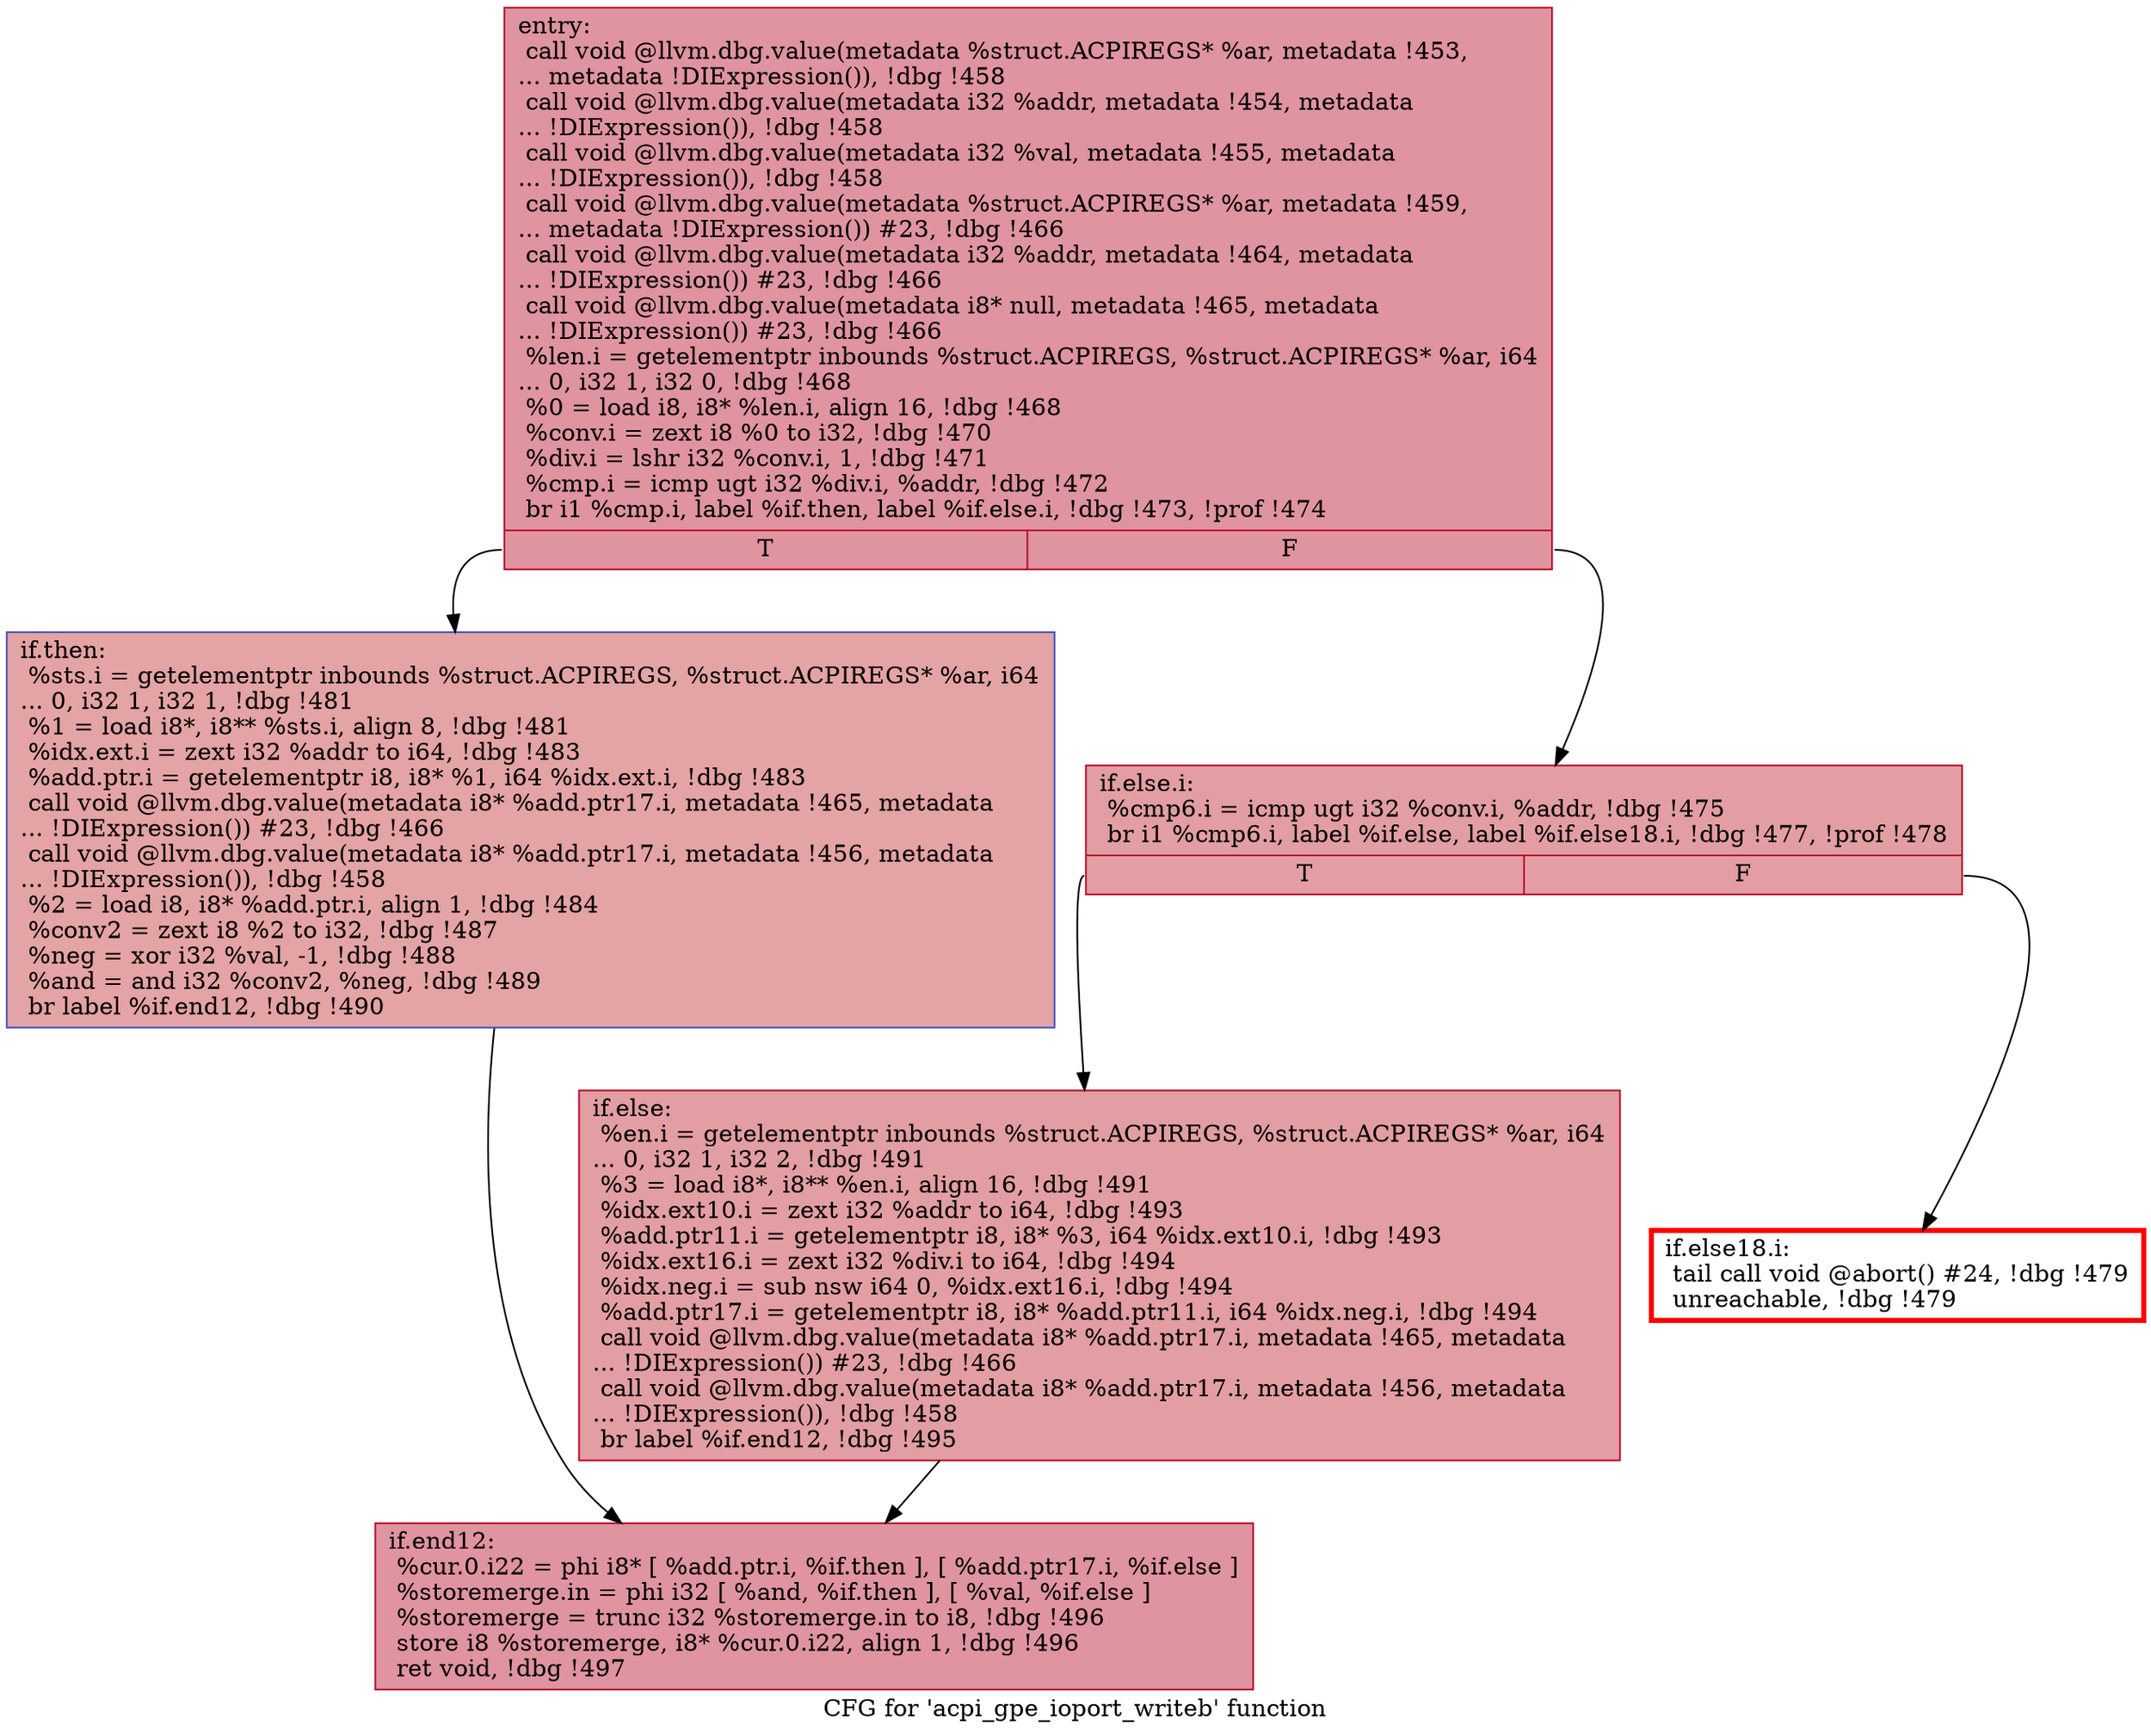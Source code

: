 digraph "CFG for 'acpi_gpe_ioport_writeb' function" {
	label="CFG for 'acpi_gpe_ioport_writeb' function";

	Node0x561dc786d280 [shape=record,color="#b70d28ff", style=filled, fillcolor="#b70d2870",label="{entry:\l  call void @llvm.dbg.value(metadata %struct.ACPIREGS* %ar, metadata !453,\l... metadata !DIExpression()), !dbg !458\l  call void @llvm.dbg.value(metadata i32 %addr, metadata !454, metadata\l... !DIExpression()), !dbg !458\l  call void @llvm.dbg.value(metadata i32 %val, metadata !455, metadata\l... !DIExpression()), !dbg !458\l  call void @llvm.dbg.value(metadata %struct.ACPIREGS* %ar, metadata !459,\l... metadata !DIExpression()) #23, !dbg !466\l  call void @llvm.dbg.value(metadata i32 %addr, metadata !464, metadata\l... !DIExpression()) #23, !dbg !466\l  call void @llvm.dbg.value(metadata i8* null, metadata !465, metadata\l... !DIExpression()) #23, !dbg !466\l  %len.i = getelementptr inbounds %struct.ACPIREGS, %struct.ACPIREGS* %ar, i64\l... 0, i32 1, i32 0, !dbg !468\l  %0 = load i8, i8* %len.i, align 16, !dbg !468\l  %conv.i = zext i8 %0 to i32, !dbg !470\l  %div.i = lshr i32 %conv.i, 1, !dbg !471\l  %cmp.i = icmp ugt i32 %div.i, %addr, !dbg !472\l  br i1 %cmp.i, label %if.then, label %if.else.i, !dbg !473, !prof !474\l|{<s0>T|<s1>F}}"];
	Node0x561dc786d280:s0 -> Node0x561dc786bf60;
	Node0x561dc786d280:s1 -> Node0x561dc77d4ef0;
	Node0x561dc77d4ef0 [shape=record,color="#b70d28ff", style=filled, fillcolor="#be242e70",label="{if.else.i:                                        \l  %cmp6.i = icmp ugt i32 %conv.i, %addr, !dbg !475\l  br i1 %cmp6.i, label %if.else, label %if.else18.i, !dbg !477, !prof !478\l|{<s0>T|<s1>F}}"];
	Node0x561dc77d4ef0:s0 -> Node0x561dc786fb90;
	Node0x561dc77d4ef0:s1 -> Node0x561dc78868b0;
	Node0x561dc78868b0 [shape=record,penwidth=3.0, color="red",label="{if.else18.i:                                      \l  tail call void @abort() #24, !dbg !479\l  unreachable, !dbg !479\l}"];
	Node0x561dc786bf60 [shape=record,color="#3d50c3ff", style=filled, fillcolor="#c32e3170",label="{if.then:                                          \l  %sts.i = getelementptr inbounds %struct.ACPIREGS, %struct.ACPIREGS* %ar, i64\l... 0, i32 1, i32 1, !dbg !481\l  %1 = load i8*, i8** %sts.i, align 8, !dbg !481\l  %idx.ext.i = zext i32 %addr to i64, !dbg !483\l  %add.ptr.i = getelementptr i8, i8* %1, i64 %idx.ext.i, !dbg !483\l  call void @llvm.dbg.value(metadata i8* %add.ptr17.i, metadata !465, metadata\l... !DIExpression()) #23, !dbg !466\l  call void @llvm.dbg.value(metadata i8* %add.ptr17.i, metadata !456, metadata\l... !DIExpression()), !dbg !458\l  %2 = load i8, i8* %add.ptr.i, align 1, !dbg !484\l  %conv2 = zext i8 %2 to i32, !dbg !487\l  %neg = xor i32 %val, -1, !dbg !488\l  %and = and i32 %conv2, %neg, !dbg !489\l  br label %if.end12, !dbg !490\l}"];
	Node0x561dc786bf60 -> Node0x561dc786fb40;
	Node0x561dc786fb90 [shape=record,color="#b70d28ff", style=filled, fillcolor="#be242e70",label="{if.else:                                          \l  %en.i = getelementptr inbounds %struct.ACPIREGS, %struct.ACPIREGS* %ar, i64\l... 0, i32 1, i32 2, !dbg !491\l  %3 = load i8*, i8** %en.i, align 16, !dbg !491\l  %idx.ext10.i = zext i32 %addr to i64, !dbg !493\l  %add.ptr11.i = getelementptr i8, i8* %3, i64 %idx.ext10.i, !dbg !493\l  %idx.ext16.i = zext i32 %div.i to i64, !dbg !494\l  %idx.neg.i = sub nsw i64 0, %idx.ext16.i, !dbg !494\l  %add.ptr17.i = getelementptr i8, i8* %add.ptr11.i, i64 %idx.neg.i, !dbg !494\l  call void @llvm.dbg.value(metadata i8* %add.ptr17.i, metadata !465, metadata\l... !DIExpression()) #23, !dbg !466\l  call void @llvm.dbg.value(metadata i8* %add.ptr17.i, metadata !456, metadata\l... !DIExpression()), !dbg !458\l  br label %if.end12, !dbg !495\l}"];
	Node0x561dc786fb90 -> Node0x561dc786fb40;
	Node0x561dc786fb40 [shape=record,color="#b70d28ff", style=filled, fillcolor="#b70d2870",label="{if.end12:                                         \l  %cur.0.i22 = phi i8* [ %add.ptr.i, %if.then ], [ %add.ptr17.i, %if.else ]\l  %storemerge.in = phi i32 [ %and, %if.then ], [ %val, %if.else ]\l  %storemerge = trunc i32 %storemerge.in to i8, !dbg !496\l  store i8 %storemerge, i8* %cur.0.i22, align 1, !dbg !496\l  ret void, !dbg !497\l}"];
}
